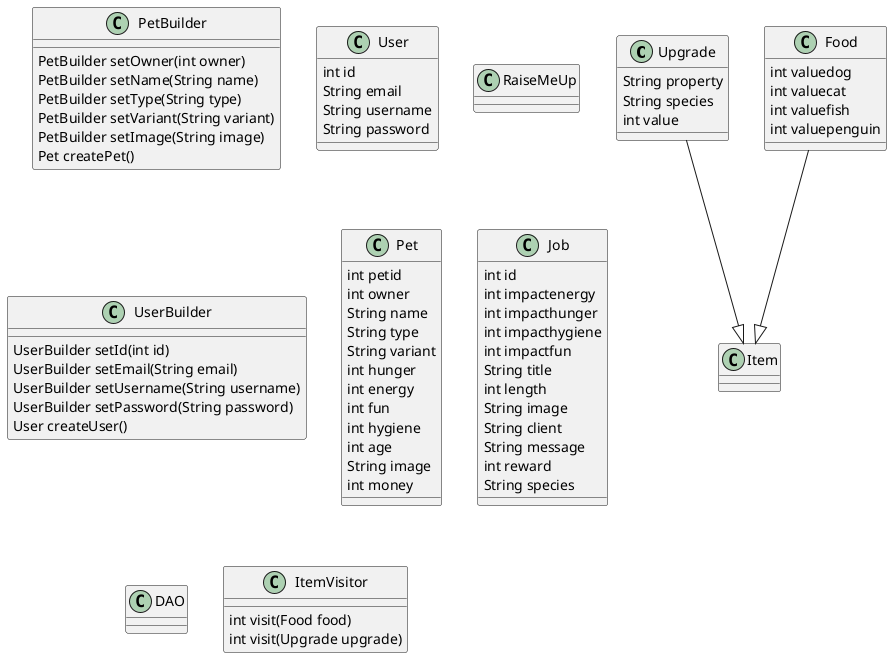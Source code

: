 @startuml
class Upgrade {
    String property
    String species
    int value
}
class PetBuilder {
    PetBuilder setOwner(int owner)
    PetBuilder setName(String name)
    PetBuilder setType(String type)
    PetBuilder setVariant(String variant)
    PetBuilder setImage(String image)
    Pet createPet()
}
class User {
    int id
    String email
    String username
    String password
}
class RaiseMeUp {
}
class UserBuilder {
    UserBuilder setId(int id)
    UserBuilder setEmail(String email)
    UserBuilder setUsername(String username)
    UserBuilder setPassword(String password)
    User createUser()
}
class Pet {
    int petid
    int owner
    String name
    String type
    String variant
    int hunger
    int energy
    int fun
    int hygiene
    int age
    String image
    int money
}
class Job {
    int id
    int impactenergy
    int impacthunger
    int impacthygiene
    int impactfun
    String title
    int length
    String image
    String client
    String message
    int reward
    String species
}
class Food {
    int valuedog
    int valuecat
    int valuefish
    int valuepenguin
}
class DAO {
}
class ItemVisitor {
    int visit(Food food)
    int visit(Upgrade upgrade)
}
Upgrade --|> Item
Food --|> Item
@enduml
